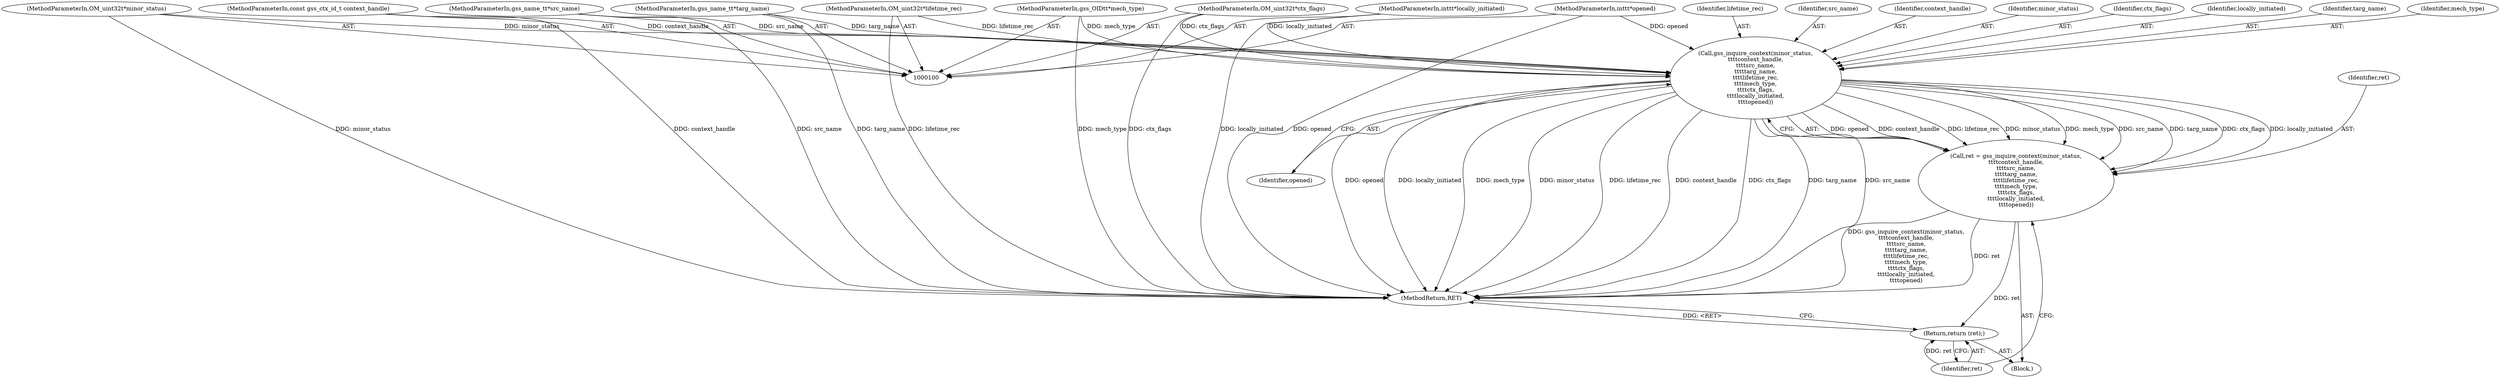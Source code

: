 digraph "1_krb5_b51b33f2bc5d1497ddf5bd107f791c101695000d_13@pointer" {
"1000117" [label="(Call,gss_inquire_context(minor_status,\n\t\t\t\tcontext_handle,\n\t\t\t\tsrc_name,\n\t\t\t\ttarg_name,\n\t\t\t\tlifetime_rec,\n\t\t\t\tmech_type,\n\t\t\t\tctx_flags,\n\t\t\t\tlocally_initiated,\n\t\t\t\topened))"];
"1000101" [label="(MethodParameterIn,OM_uint32\t*minor_status)"];
"1000102" [label="(MethodParameterIn,const gss_ctx_id_t context_handle)"];
"1000103" [label="(MethodParameterIn,gss_name_t\t*src_name)"];
"1000104" [label="(MethodParameterIn,gss_name_t\t*targ_name)"];
"1000105" [label="(MethodParameterIn,OM_uint32\t*lifetime_rec)"];
"1000106" [label="(MethodParameterIn,gss_OID\t\t*mech_type)"];
"1000107" [label="(MethodParameterIn,OM_uint32\t*ctx_flags)"];
"1000108" [label="(MethodParameterIn,int\t\t*locally_initiated)"];
"1000109" [label="(MethodParameterIn,int\t\t*opened)"];
"1000115" [label="(Call,ret = gss_inquire_context(minor_status,\n\t\t\t\tcontext_handle,\n\t\t\t\tsrc_name,\n\t\t\t\ttarg_name,\n\t\t\t\tlifetime_rec,\n\t\t\t\tmech_type,\n\t\t\t\tctx_flags,\n\t\t\t\tlocally_initiated,\n\t\t\t\topened))"];
"1000127" [label="(Return,return (ret);)"];
"1000126" [label="(Identifier,opened)"];
"1000128" [label="(Identifier,ret)"];
"1000122" [label="(Identifier,lifetime_rec)"];
"1000104" [label="(MethodParameterIn,gss_name_t\t*targ_name)"];
"1000117" [label="(Call,gss_inquire_context(minor_status,\n\t\t\t\tcontext_handle,\n\t\t\t\tsrc_name,\n\t\t\t\ttarg_name,\n\t\t\t\tlifetime_rec,\n\t\t\t\tmech_type,\n\t\t\t\tctx_flags,\n\t\t\t\tlocally_initiated,\n\t\t\t\topened))"];
"1000109" [label="(MethodParameterIn,int\t\t*opened)"];
"1000110" [label="(Block,)"];
"1000120" [label="(Identifier,src_name)"];
"1000119" [label="(Identifier,context_handle)"];
"1000118" [label="(Identifier,minor_status)"];
"1000101" [label="(MethodParameterIn,OM_uint32\t*minor_status)"];
"1000108" [label="(MethodParameterIn,int\t\t*locally_initiated)"];
"1000124" [label="(Identifier,ctx_flags)"];
"1000129" [label="(MethodReturn,RET)"];
"1000107" [label="(MethodParameterIn,OM_uint32\t*ctx_flags)"];
"1000125" [label="(Identifier,locally_initiated)"];
"1000127" [label="(Return,return (ret);)"];
"1000103" [label="(MethodParameterIn,gss_name_t\t*src_name)"];
"1000106" [label="(MethodParameterIn,gss_OID\t\t*mech_type)"];
"1000102" [label="(MethodParameterIn,const gss_ctx_id_t context_handle)"];
"1000116" [label="(Identifier,ret)"];
"1000115" [label="(Call,ret = gss_inquire_context(minor_status,\n\t\t\t\tcontext_handle,\n\t\t\t\tsrc_name,\n\t\t\t\ttarg_name,\n\t\t\t\tlifetime_rec,\n\t\t\t\tmech_type,\n\t\t\t\tctx_flags,\n\t\t\t\tlocally_initiated,\n\t\t\t\topened))"];
"1000105" [label="(MethodParameterIn,OM_uint32\t*lifetime_rec)"];
"1000121" [label="(Identifier,targ_name)"];
"1000123" [label="(Identifier,mech_type)"];
"1000117" -> "1000115"  [label="AST: "];
"1000117" -> "1000126"  [label="CFG: "];
"1000118" -> "1000117"  [label="AST: "];
"1000119" -> "1000117"  [label="AST: "];
"1000120" -> "1000117"  [label="AST: "];
"1000121" -> "1000117"  [label="AST: "];
"1000122" -> "1000117"  [label="AST: "];
"1000123" -> "1000117"  [label="AST: "];
"1000124" -> "1000117"  [label="AST: "];
"1000125" -> "1000117"  [label="AST: "];
"1000126" -> "1000117"  [label="AST: "];
"1000115" -> "1000117"  [label="CFG: "];
"1000117" -> "1000129"  [label="DDG: opened"];
"1000117" -> "1000129"  [label="DDG: locally_initiated"];
"1000117" -> "1000129"  [label="DDG: mech_type"];
"1000117" -> "1000129"  [label="DDG: minor_status"];
"1000117" -> "1000129"  [label="DDG: lifetime_rec"];
"1000117" -> "1000129"  [label="DDG: context_handle"];
"1000117" -> "1000129"  [label="DDG: ctx_flags"];
"1000117" -> "1000129"  [label="DDG: targ_name"];
"1000117" -> "1000129"  [label="DDG: src_name"];
"1000117" -> "1000115"  [label="DDG: opened"];
"1000117" -> "1000115"  [label="DDG: context_handle"];
"1000117" -> "1000115"  [label="DDG: lifetime_rec"];
"1000117" -> "1000115"  [label="DDG: minor_status"];
"1000117" -> "1000115"  [label="DDG: mech_type"];
"1000117" -> "1000115"  [label="DDG: src_name"];
"1000117" -> "1000115"  [label="DDG: targ_name"];
"1000117" -> "1000115"  [label="DDG: ctx_flags"];
"1000117" -> "1000115"  [label="DDG: locally_initiated"];
"1000101" -> "1000117"  [label="DDG: minor_status"];
"1000102" -> "1000117"  [label="DDG: context_handle"];
"1000103" -> "1000117"  [label="DDG: src_name"];
"1000104" -> "1000117"  [label="DDG: targ_name"];
"1000105" -> "1000117"  [label="DDG: lifetime_rec"];
"1000106" -> "1000117"  [label="DDG: mech_type"];
"1000107" -> "1000117"  [label="DDG: ctx_flags"];
"1000108" -> "1000117"  [label="DDG: locally_initiated"];
"1000109" -> "1000117"  [label="DDG: opened"];
"1000101" -> "1000100"  [label="AST: "];
"1000101" -> "1000129"  [label="DDG: minor_status"];
"1000102" -> "1000100"  [label="AST: "];
"1000102" -> "1000129"  [label="DDG: context_handle"];
"1000103" -> "1000100"  [label="AST: "];
"1000103" -> "1000129"  [label="DDG: src_name"];
"1000104" -> "1000100"  [label="AST: "];
"1000104" -> "1000129"  [label="DDG: targ_name"];
"1000105" -> "1000100"  [label="AST: "];
"1000105" -> "1000129"  [label="DDG: lifetime_rec"];
"1000106" -> "1000100"  [label="AST: "];
"1000106" -> "1000129"  [label="DDG: mech_type"];
"1000107" -> "1000100"  [label="AST: "];
"1000107" -> "1000129"  [label="DDG: ctx_flags"];
"1000108" -> "1000100"  [label="AST: "];
"1000108" -> "1000129"  [label="DDG: locally_initiated"];
"1000109" -> "1000100"  [label="AST: "];
"1000109" -> "1000129"  [label="DDG: opened"];
"1000115" -> "1000110"  [label="AST: "];
"1000116" -> "1000115"  [label="AST: "];
"1000128" -> "1000115"  [label="CFG: "];
"1000115" -> "1000129"  [label="DDG: gss_inquire_context(minor_status,\n\t\t\t\tcontext_handle,\n\t\t\t\tsrc_name,\n\t\t\t\ttarg_name,\n\t\t\t\tlifetime_rec,\n\t\t\t\tmech_type,\n\t\t\t\tctx_flags,\n\t\t\t\tlocally_initiated,\n\t\t\t\topened)"];
"1000115" -> "1000129"  [label="DDG: ret"];
"1000115" -> "1000127"  [label="DDG: ret"];
"1000127" -> "1000110"  [label="AST: "];
"1000127" -> "1000128"  [label="CFG: "];
"1000128" -> "1000127"  [label="AST: "];
"1000129" -> "1000127"  [label="CFG: "];
"1000127" -> "1000129"  [label="DDG: <RET>"];
"1000128" -> "1000127"  [label="DDG: ret"];
}

